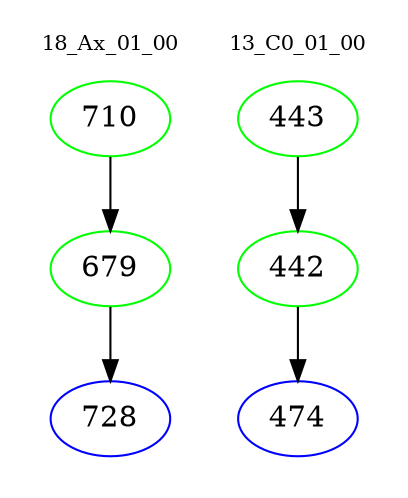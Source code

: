 digraph{
subgraph cluster_0 {
color = white
label = "18_Ax_01_00";
fontsize=10;
T0_710 [label="710", color="green"]
T0_710 -> T0_679 [color="black"]
T0_679 [label="679", color="green"]
T0_679 -> T0_728 [color="black"]
T0_728 [label="728", color="blue"]
}
subgraph cluster_1 {
color = white
label = "13_C0_01_00";
fontsize=10;
T1_443 [label="443", color="green"]
T1_443 -> T1_442 [color="black"]
T1_442 [label="442", color="green"]
T1_442 -> T1_474 [color="black"]
T1_474 [label="474", color="blue"]
}
}
